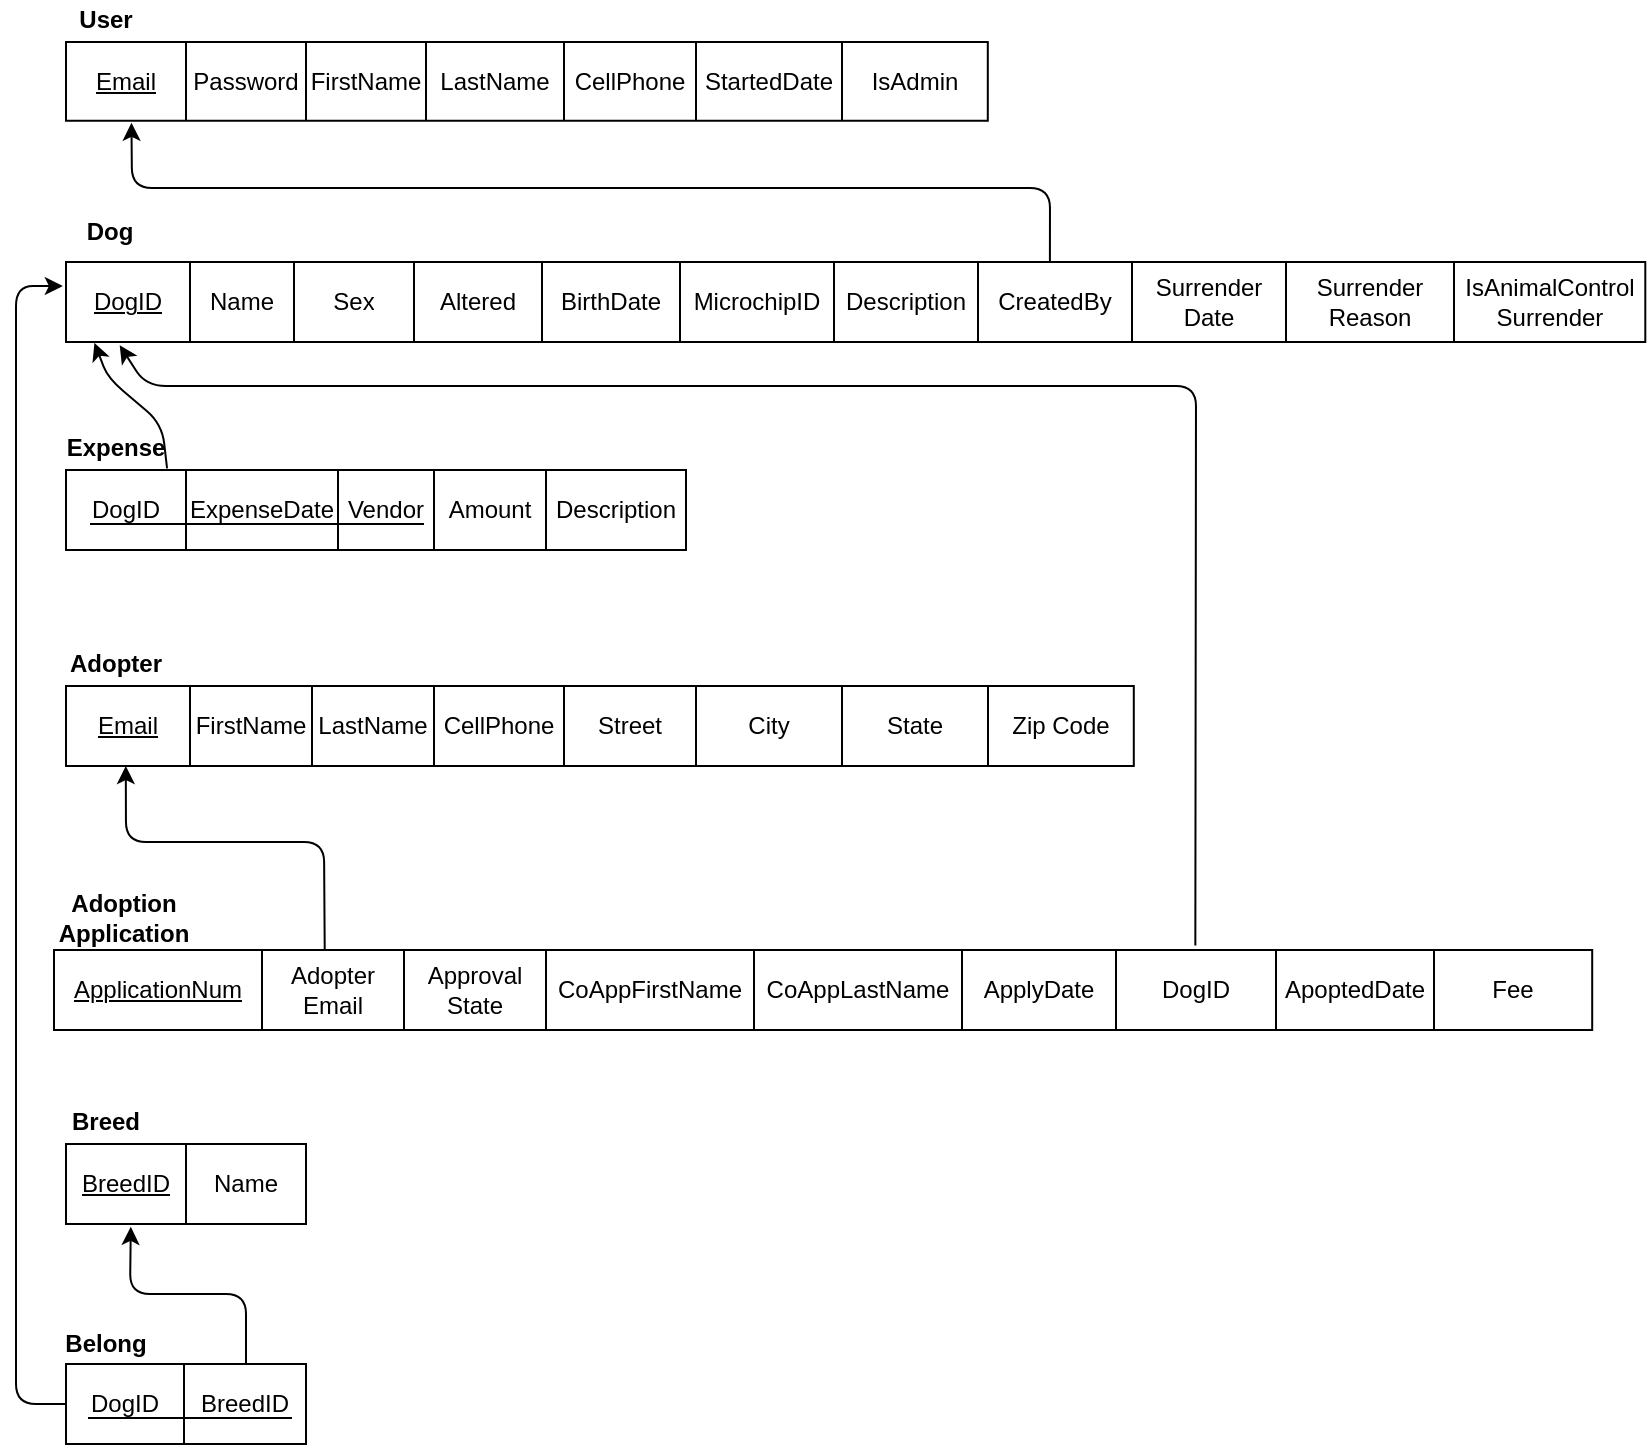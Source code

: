 <mxfile version="13.3.5" type="device"><diagram id="C5RBs43oDa-KdzZeNtuy" name="Page-1"><mxGraphModel dx="1129" dy="769" grid="0" gridSize="10" guides="1" tooltips="1" connect="1" arrows="1" fold="1" page="1" pageScale="1" pageWidth="850" pageHeight="1100" math="0" shadow="0"><root><mxCell id="WIyWlLk6GJQsqaUBKTNV-0"/><mxCell id="WIyWlLk6GJQsqaUBKTNV-1" parent="WIyWlLk6GJQsqaUBKTNV-0"/><mxCell id="q_MDOmXd12CW5yvwJLpx-21" value="Dog" style="text;html=1;strokeColor=none;fillColor=none;align=center;verticalAlign=middle;whiteSpace=wrap;rounded=0;fontStyle=1" parent="WIyWlLk6GJQsqaUBKTNV-1" vertex="1"><mxGeometry x="54" y="161" width="40" height="20" as="geometry"/></mxCell><mxCell id="nI-_KHAsBT7BMBNatONw-35" value="" style="group" vertex="1" connectable="0" parent="WIyWlLk6GJQsqaUBKTNV-1"><mxGeometry x="52" y="377" width="533.9" height="61" as="geometry"/></mxCell><mxCell id="nI-_KHAsBT7BMBNatONw-29" value="Adopter" style="text;html=1;strokeColor=none;fillColor=none;align=center;verticalAlign=middle;whiteSpace=wrap;rounded=0;fontStyle=1" vertex="1" parent="nI-_KHAsBT7BMBNatONw-35"><mxGeometry x="4" width="42" height="20" as="geometry"/></mxCell><mxCell id="nI-_KHAsBT7BMBNatONw-21" value="" style="shape=table;html=1;whiteSpace=wrap;startSize=0;container=1;collapsible=0;childLayout=tableLayout;" vertex="1" parent="nI-_KHAsBT7BMBNatONw-35"><mxGeometry y="21" width="533.9" height="40" as="geometry"/></mxCell><mxCell id="nI-_KHAsBT7BMBNatONw-22" value="" style="shape=partialRectangle;html=1;whiteSpace=wrap;collapsible=0;dropTarget=0;pointerEvents=0;fillColor=none;top=0;left=0;bottom=0;right=0;points=[[0,0.5],[1,0.5]];portConstraint=eastwest;" vertex="1" parent="nI-_KHAsBT7BMBNatONw-21"><mxGeometry width="533.9" height="40" as="geometry"/></mxCell><mxCell id="nI-_KHAsBT7BMBNatONw-23" value="Email" style="shape=partialRectangle;html=1;whiteSpace=wrap;connectable=0;overflow=hidden;fillColor=none;top=0;left=0;bottom=0;right=0;fontStyle=4" vertex="1" parent="nI-_KHAsBT7BMBNatONw-22"><mxGeometry width="62" height="40" as="geometry"/></mxCell><mxCell id="nI-_KHAsBT7BMBNatONw-24" value="&lt;span&gt;FirstName&lt;/span&gt;" style="shape=partialRectangle;html=1;whiteSpace=wrap;connectable=0;overflow=hidden;fillColor=none;top=0;left=0;bottom=0;right=0;" vertex="1" parent="nI-_KHAsBT7BMBNatONw-22"><mxGeometry x="62" width="61" height="40" as="geometry"/></mxCell><mxCell id="nI-_KHAsBT7BMBNatONw-25" value="LastName" style="shape=partialRectangle;html=1;whiteSpace=wrap;connectable=0;overflow=hidden;fillColor=none;top=0;left=0;bottom=0;right=0;" vertex="1" parent="nI-_KHAsBT7BMBNatONw-22"><mxGeometry x="123" width="61" height="40" as="geometry"/></mxCell><mxCell id="nI-_KHAsBT7BMBNatONw-26" value="CellPhone" style="shape=partialRectangle;html=1;whiteSpace=wrap;connectable=0;overflow=hidden;fillColor=none;top=0;left=0;bottom=0;right=0;" vertex="1" parent="nI-_KHAsBT7BMBNatONw-22"><mxGeometry x="184" width="65" height="40" as="geometry"/></mxCell><mxCell id="nI-_KHAsBT7BMBNatONw-27" value="Street" style="shape=partialRectangle;html=1;whiteSpace=wrap;connectable=0;overflow=hidden;fillColor=none;top=0;left=0;bottom=0;right=0;" vertex="1" parent="nI-_KHAsBT7BMBNatONw-22"><mxGeometry x="249" width="66" height="40" as="geometry"/></mxCell><mxCell id="nI-_KHAsBT7BMBNatONw-28" value="City" style="shape=partialRectangle;html=1;whiteSpace=wrap;connectable=0;overflow=hidden;fillColor=none;top=0;left=0;bottom=0;right=0;" vertex="1" parent="nI-_KHAsBT7BMBNatONw-22"><mxGeometry x="315" width="73" height="40" as="geometry"/></mxCell><mxCell id="nI-_KHAsBT7BMBNatONw-33" value="State" style="shape=partialRectangle;html=1;whiteSpace=wrap;connectable=0;overflow=hidden;fillColor=none;top=0;left=0;bottom=0;right=0;" vertex="1" parent="nI-_KHAsBT7BMBNatONw-22"><mxGeometry x="388" width="73" height="40" as="geometry"/></mxCell><mxCell id="nI-_KHAsBT7BMBNatONw-34" value="Zip Code" style="shape=partialRectangle;html=1;whiteSpace=wrap;connectable=0;overflow=hidden;fillColor=none;top=0;left=0;bottom=0;right=0;" vertex="1" parent="nI-_KHAsBT7BMBNatONw-22"><mxGeometry x="461" width="73" height="40" as="geometry"/></mxCell><mxCell id="nI-_KHAsBT7BMBNatONw-40" value="" style="endArrow=classic;html=1;exitX=0.623;exitY=-0.01;exitDx=0;exitDy=0;exitPerimeter=0;entryX=0.071;entryY=1.036;entryDx=0;entryDy=0;entryPerimeter=0;rounded=1;" edge="1" parent="WIyWlLk6GJQsqaUBKTNV-1" source="q_MDOmXd12CW5yvwJLpx-15" target="q_MDOmXd12CW5yvwJLpx-7"><mxGeometry width="50" height="50" relative="1" as="geometry"><mxPoint x="561" y="362" as="sourcePoint"/><mxPoint x="91" y="128" as="targetPoint"/><Array as="points"><mxPoint x="544" y="149"/><mxPoint x="85" y="149"/></Array></mxGeometry></mxCell><mxCell id="nI-_KHAsBT7BMBNatONw-48" value="" style="group" vertex="1" connectable="0" parent="WIyWlLk6GJQsqaUBKTNV-1"><mxGeometry x="52" y="269" width="310" height="61" as="geometry"/></mxCell><mxCell id="q_MDOmXd12CW5yvwJLpx-37" value="Expense" style="text;html=1;strokeColor=none;fillColor=none;align=center;verticalAlign=middle;whiteSpace=wrap;rounded=0;fontStyle=1" parent="nI-_KHAsBT7BMBNatONw-48" vertex="1"><mxGeometry width="50" height="20" as="geometry"/></mxCell><mxCell id="q_MDOmXd12CW5yvwJLpx-30" value="" style="shape=table;html=1;whiteSpace=wrap;startSize=0;container=1;collapsible=0;childLayout=tableLayout;" parent="nI-_KHAsBT7BMBNatONw-48" vertex="1"><mxGeometry y="21" width="310" height="40" as="geometry"/></mxCell><mxCell id="q_MDOmXd12CW5yvwJLpx-31" value="" style="shape=partialRectangle;html=1;whiteSpace=wrap;collapsible=0;dropTarget=0;pointerEvents=0;fillColor=none;top=0;left=0;bottom=0;right=0;points=[[0,0.5],[1,0.5]];portConstraint=eastwest;" parent="q_MDOmXd12CW5yvwJLpx-30" vertex="1"><mxGeometry width="310" height="40" as="geometry"/></mxCell><mxCell id="q_MDOmXd12CW5yvwJLpx-32" value="DogID" style="shape=partialRectangle;html=1;whiteSpace=wrap;connectable=0;overflow=hidden;fillColor=none;top=0;left=0;bottom=0;right=0;fontStyle=0" parent="q_MDOmXd12CW5yvwJLpx-31" vertex="1"><mxGeometry width="60" height="40" as="geometry"/></mxCell><mxCell id="q_MDOmXd12CW5yvwJLpx-33" value="ExpenseDate" style="shape=partialRectangle;html=1;whiteSpace=wrap;connectable=0;overflow=hidden;fillColor=none;top=0;left=0;bottom=0;right=0;fontStyle=0" parent="q_MDOmXd12CW5yvwJLpx-31" vertex="1"><mxGeometry x="60" width="76" height="40" as="geometry"/></mxCell><mxCell id="q_MDOmXd12CW5yvwJLpx-34" value="Vendor" style="shape=partialRectangle;html=1;whiteSpace=wrap;connectable=0;overflow=hidden;fillColor=none;top=0;left=0;bottom=0;right=0;fontStyle=0" parent="q_MDOmXd12CW5yvwJLpx-31" vertex="1"><mxGeometry x="136" width="48" height="40" as="geometry"/></mxCell><mxCell id="q_MDOmXd12CW5yvwJLpx-35" value="Amount" style="shape=partialRectangle;html=1;whiteSpace=wrap;connectable=0;overflow=hidden;fillColor=none;top=0;left=0;bottom=0;right=0;" parent="q_MDOmXd12CW5yvwJLpx-31" vertex="1"><mxGeometry x="184" width="56" height="40" as="geometry"/></mxCell><mxCell id="q_MDOmXd12CW5yvwJLpx-36" value="Description" style="shape=partialRectangle;html=1;whiteSpace=wrap;connectable=0;overflow=hidden;fillColor=none;top=0;left=0;bottom=0;right=0;" parent="q_MDOmXd12CW5yvwJLpx-31" vertex="1"><mxGeometry x="240" width="70" height="40" as="geometry"/></mxCell><mxCell id="q_MDOmXd12CW5yvwJLpx-84" value="" style="endArrow=none;html=1;" parent="q_MDOmXd12CW5yvwJLpx-30" edge="1"><mxGeometry width="50" height="50" relative="1" as="geometry"><mxPoint x="12" y="27" as="sourcePoint"/><mxPoint x="179" y="27" as="targetPoint"/></mxGeometry></mxCell><mxCell id="nI-_KHAsBT7BMBNatONw-49" value="" style="endArrow=classic;html=1;entryX=0.018;entryY=1.01;entryDx=0;entryDy=0;entryPerimeter=0;exitX=0.163;exitY=-0.02;exitDx=0;exitDy=0;exitPerimeter=0;" edge="1" parent="WIyWlLk6GJQsqaUBKTNV-1" source="q_MDOmXd12CW5yvwJLpx-31" target="q_MDOmXd12CW5yvwJLpx-15"><mxGeometry width="50" height="50" relative="1" as="geometry"><mxPoint x="99" y="307" as="sourcePoint"/><mxPoint x="611" y="221" as="targetPoint"/><Array as="points"><mxPoint x="100" y="267"/><mxPoint x="73" y="244"/></Array></mxGeometry></mxCell><mxCell id="nI-_KHAsBT7BMBNatONw-54" value="" style="endArrow=classic;html=1;entryX=0.056;entryY=1;entryDx=0;entryDy=0;entryPerimeter=0;exitX=0.176;exitY=-0.005;exitDx=0;exitDy=0;exitPerimeter=0;" edge="1" parent="WIyWlLk6GJQsqaUBKTNV-1" source="q_MDOmXd12CW5yvwJLpx-39" target="nI-_KHAsBT7BMBNatONw-22"><mxGeometry width="50" height="50" relative="1" as="geometry"><mxPoint x="869" y="532" as="sourcePoint"/><mxPoint x="919" y="482" as="targetPoint"/><Array as="points"><mxPoint x="181" y="476"/><mxPoint x="82" y="476"/></Array></mxGeometry></mxCell><mxCell id="nI-_KHAsBT7BMBNatONw-59" value="" style="endArrow=classic;html=1;exitX=0;exitY=0.5;exitDx=0;exitDy=0;entryX=-0.002;entryY=0.3;entryDx=0;entryDy=0;entryPerimeter=0;" edge="1" parent="WIyWlLk6GJQsqaUBKTNV-1" source="q_MDOmXd12CW5yvwJLpx-55" target="q_MDOmXd12CW5yvwJLpx-15"><mxGeometry width="50" height="50" relative="1" as="geometry"><mxPoint x="-23" y="785" as="sourcePoint"/><mxPoint x="27" y="735" as="targetPoint"/><Array as="points"><mxPoint x="27" y="757"/><mxPoint x="27" y="198"/></Array></mxGeometry></mxCell><mxCell id="nI-_KHAsBT7BMBNatONw-60" value="" style="endArrow=classic;html=1;exitX=0.75;exitY=0.005;exitDx=0;exitDy=0;exitPerimeter=0;entryX=0.27;entryY=1.035;entryDx=0;entryDy=0;entryPerimeter=0;" edge="1" parent="WIyWlLk6GJQsqaUBKTNV-1" source="q_MDOmXd12CW5yvwJLpx-55" target="nI-_KHAsBT7BMBNatONw-43"><mxGeometry width="50" height="50" relative="1" as="geometry"><mxPoint x="-59" y="828" as="sourcePoint"/><mxPoint x="-9" y="778" as="targetPoint"/><Array as="points"><mxPoint x="142" y="702"/><mxPoint x="84" y="702"/></Array></mxGeometry></mxCell><mxCell id="nI-_KHAsBT7BMBNatONw-65" value="" style="endArrow=classic;html=1;exitX=0.742;exitY=-0.055;exitDx=0;exitDy=0;exitPerimeter=0;entryX=0.034;entryY=1.04;entryDx=0;entryDy=0;entryPerimeter=0;" edge="1" parent="WIyWlLk6GJQsqaUBKTNV-1" source="q_MDOmXd12CW5yvwJLpx-39" target="q_MDOmXd12CW5yvwJLpx-15"><mxGeometry width="50" height="50" relative="1" as="geometry"><mxPoint x="878" y="461" as="sourcePoint"/><mxPoint x="92" y="228" as="targetPoint"/><Array as="points"><mxPoint x="617" y="248"/><mxPoint x="92" y="248"/></Array></mxGeometry></mxCell><mxCell id="q_MDOmXd12CW5yvwJLpx-14" value="" style="shape=table;whiteSpace=wrap;startSize=0;container=1;collapsible=0;childLayout=tableLayout;html=1;" parent="WIyWlLk6GJQsqaUBKTNV-1" vertex="1"><mxGeometry x="52" y="186" width="789.65" height="40" as="geometry"/></mxCell><mxCell id="q_MDOmXd12CW5yvwJLpx-15" value="" style="shape=partialRectangle;html=1;whiteSpace=wrap;collapsible=0;dropTarget=0;pointerEvents=0;fillColor=none;top=0;left=0;bottom=0;right=0;points=[[0,0.5],[1,0.5]];portConstraint=eastwest;" parent="q_MDOmXd12CW5yvwJLpx-14" vertex="1"><mxGeometry width="789.65" height="40" as="geometry"/></mxCell><mxCell id="q_MDOmXd12CW5yvwJLpx-16" value="DogID" style="shape=partialRectangle;html=1;whiteSpace=wrap;connectable=0;overflow=hidden;fillColor=none;top=0;left=0;bottom=0;right=0;fontStyle=4" parent="q_MDOmXd12CW5yvwJLpx-15" vertex="1"><mxGeometry width="62" height="40" as="geometry"/></mxCell><mxCell id="q_MDOmXd12CW5yvwJLpx-17" value="Name" style="shape=partialRectangle;html=1;whiteSpace=wrap;connectable=0;overflow=hidden;fillColor=none;top=0;left=0;bottom=0;right=0;" parent="q_MDOmXd12CW5yvwJLpx-15" vertex="1"><mxGeometry x="62" width="52" height="40" as="geometry"/></mxCell><mxCell id="q_MDOmXd12CW5yvwJLpx-18" value="Sex" style="shape=partialRectangle;html=1;whiteSpace=wrap;connectable=0;overflow=hidden;fillColor=none;top=0;left=0;bottom=0;right=0;" parent="q_MDOmXd12CW5yvwJLpx-15" vertex="1"><mxGeometry x="114" width="60" height="40" as="geometry"/></mxCell><mxCell id="q_MDOmXd12CW5yvwJLpx-19" value="Altered" style="shape=partialRectangle;html=1;whiteSpace=wrap;connectable=0;overflow=hidden;fillColor=none;top=0;left=0;bottom=0;right=0;" parent="q_MDOmXd12CW5yvwJLpx-15" vertex="1"><mxGeometry x="174" width="64" height="40" as="geometry"/></mxCell><mxCell id="nI-_KHAsBT7BMBNatONw-37" value="BirthDate" style="shape=partialRectangle;html=1;whiteSpace=wrap;connectable=0;overflow=hidden;fillColor=none;top=0;left=0;bottom=0;right=0;fontStyle=0;strokeColor=none;" vertex="1" parent="q_MDOmXd12CW5yvwJLpx-15"><mxGeometry x="238" width="69" height="40" as="geometry"/></mxCell><mxCell id="q_MDOmXd12CW5yvwJLpx-20" value="MicrochipID" style="shape=partialRectangle;html=1;whiteSpace=wrap;connectable=0;overflow=hidden;fillColor=none;top=0;left=0;bottom=0;right=0;fontStyle=0" parent="q_MDOmXd12CW5yvwJLpx-15" vertex="1"><mxGeometry x="307" width="77" height="40" as="geometry"/></mxCell><mxCell id="q_MDOmXd12CW5yvwJLpx-72" value="Description" style="shape=partialRectangle;html=1;whiteSpace=wrap;connectable=0;overflow=hidden;fillColor=none;top=0;left=0;bottom=0;right=0;fontStyle=0" parent="q_MDOmXd12CW5yvwJLpx-15" vertex="1"><mxGeometry x="384" width="72" height="40" as="geometry"/></mxCell><mxCell id="nI-_KHAsBT7BMBNatONw-66" value="&lt;span&gt;CreatedBy&lt;/span&gt;" style="shape=partialRectangle;html=1;whiteSpace=wrap;connectable=0;overflow=hidden;fillColor=none;top=0;left=0;bottom=0;right=0;fontStyle=0" vertex="1" parent="q_MDOmXd12CW5yvwJLpx-15"><mxGeometry x="456" width="77" height="40" as="geometry"/></mxCell><mxCell id="q_MDOmXd12CW5yvwJLpx-73" value="Surrender&lt;br&gt;Date" style="shape=partialRectangle;html=1;whiteSpace=wrap;connectable=0;overflow=hidden;fillColor=none;top=0;left=0;bottom=0;right=0;fontStyle=0" parent="q_MDOmXd12CW5yvwJLpx-15" vertex="1"><mxGeometry x="533" width="77" height="40" as="geometry"/></mxCell><mxCell id="q_MDOmXd12CW5yvwJLpx-74" value="Surrender&lt;br&gt;Reason" style="shape=partialRectangle;html=1;whiteSpace=wrap;connectable=0;overflow=hidden;fillColor=none;top=0;left=0;bottom=0;right=0;fontStyle=0" parent="q_MDOmXd12CW5yvwJLpx-15" vertex="1"><mxGeometry x="610" width="84" height="40" as="geometry"/></mxCell><mxCell id="nI-_KHAsBT7BMBNatONw-38" value="IsAnimalControl&lt;br&gt;Surrender" style="shape=partialRectangle;html=1;whiteSpace=wrap;connectable=0;overflow=hidden;fillColor=none;top=0;left=0;bottom=0;right=0;fontStyle=0" vertex="1" parent="q_MDOmXd12CW5yvwJLpx-15"><mxGeometry x="694" width="96" height="40" as="geometry"/></mxCell><mxCell id="nI-_KHAsBT7BMBNatONw-67" value="" style="group" vertex="1" connectable="0" parent="WIyWlLk6GJQsqaUBKTNV-1"><mxGeometry x="46" y="504" width="769.1" height="66" as="geometry"/></mxCell><mxCell id="q_MDOmXd12CW5yvwJLpx-45" value="Adoption Application" style="text;html=1;strokeColor=none;fillColor=none;align=center;verticalAlign=middle;whiteSpace=wrap;rounded=0;fontStyle=1" parent="nI-_KHAsBT7BMBNatONw-67" vertex="1"><mxGeometry width="70" height="20" as="geometry"/></mxCell><mxCell id="q_MDOmXd12CW5yvwJLpx-38" value="" style="shape=table;html=1;whiteSpace=wrap;startSize=0;container=1;collapsible=0;childLayout=tableLayout;" parent="nI-_KHAsBT7BMBNatONw-67" vertex="1"><mxGeometry y="26" width="769.1" height="40" as="geometry"/></mxCell><mxCell id="q_MDOmXd12CW5yvwJLpx-39" value="" style="shape=partialRectangle;html=1;whiteSpace=wrap;collapsible=0;dropTarget=0;pointerEvents=0;fillColor=none;top=0;left=0;bottom=0;right=0;points=[[0,0.5],[1,0.5]];portConstraint=eastwest;" parent="q_MDOmXd12CW5yvwJLpx-38" vertex="1"><mxGeometry width="769.1" height="40" as="geometry"/></mxCell><mxCell id="q_MDOmXd12CW5yvwJLpx-40" value="ApplicationNum" style="shape=partialRectangle;html=1;whiteSpace=wrap;connectable=0;overflow=hidden;fillColor=none;top=0;left=0;bottom=0;right=0;fontStyle=4" parent="q_MDOmXd12CW5yvwJLpx-39" vertex="1"><mxGeometry width="104" height="40" as="geometry"/></mxCell><mxCell id="nI-_KHAsBT7BMBNatONw-55" value="Adopter&lt;br&gt;Email" style="shape=partialRectangle;html=1;whiteSpace=wrap;connectable=0;overflow=hidden;fillColor=none;top=0;left=0;bottom=0;right=0;" vertex="1" parent="q_MDOmXd12CW5yvwJLpx-39"><mxGeometry x="104" width="71" height="40" as="geometry"/></mxCell><mxCell id="q_MDOmXd12CW5yvwJLpx-41" value="Approval&lt;br&gt;State" style="shape=partialRectangle;html=1;whiteSpace=wrap;connectable=0;overflow=hidden;fillColor=none;top=0;left=0;bottom=0;right=0;" parent="q_MDOmXd12CW5yvwJLpx-39" vertex="1"><mxGeometry x="175" width="71" height="40" as="geometry"/></mxCell><mxCell id="q_MDOmXd12CW5yvwJLpx-42" value="CoAppFirstName" style="shape=partialRectangle;html=1;whiteSpace=wrap;connectable=0;overflow=hidden;fillColor=none;top=0;left=0;bottom=0;right=0;" parent="q_MDOmXd12CW5yvwJLpx-39" vertex="1"><mxGeometry x="246" width="104" height="40" as="geometry"/></mxCell><mxCell id="q_MDOmXd12CW5yvwJLpx-43" value="CoAppLastName" style="shape=partialRectangle;html=1;whiteSpace=wrap;connectable=0;overflow=hidden;fillColor=none;top=0;left=0;bottom=0;right=0;" parent="q_MDOmXd12CW5yvwJLpx-39" vertex="1"><mxGeometry x="350" width="104" height="40" as="geometry"/></mxCell><mxCell id="q_MDOmXd12CW5yvwJLpx-44" value="ApplyDate" style="shape=partialRectangle;html=1;whiteSpace=wrap;connectable=0;overflow=hidden;fillColor=none;top=0;left=0;bottom=0;right=0;" parent="q_MDOmXd12CW5yvwJLpx-39" vertex="1"><mxGeometry x="454" width="77" height="40" as="geometry"/></mxCell><mxCell id="nI-_KHAsBT7BMBNatONw-62" value="DogID" style="shape=partialRectangle;html=1;whiteSpace=wrap;connectable=0;overflow=hidden;fillColor=none;top=0;left=0;bottom=0;right=0;" vertex="1" parent="q_MDOmXd12CW5yvwJLpx-39"><mxGeometry x="531" width="80" height="40" as="geometry"/></mxCell><mxCell id="nI-_KHAsBT7BMBNatONw-61" value="ApoptedDate" style="shape=partialRectangle;html=1;whiteSpace=wrap;connectable=0;overflow=hidden;fillColor=none;top=0;left=0;bottom=0;right=0;" vertex="1" parent="q_MDOmXd12CW5yvwJLpx-39"><mxGeometry x="611" width="79" height="40" as="geometry"/></mxCell><mxCell id="nI-_KHAsBT7BMBNatONw-63" value="Fee" style="shape=partialRectangle;html=1;whiteSpace=wrap;connectable=0;overflow=hidden;fillColor=none;top=0;left=0;bottom=0;right=0;" vertex="1" parent="q_MDOmXd12CW5yvwJLpx-39"><mxGeometry x="690" width="79" height="40" as="geometry"/></mxCell><mxCell id="nI-_KHAsBT7BMBNatONw-68" value="" style="group" vertex="1" connectable="0" parent="WIyWlLk6GJQsqaUBKTNV-1"><mxGeometry x="52" y="606" width="120" height="61" as="geometry"/></mxCell><mxCell id="nI-_KHAsBT7BMBNatONw-41" value="Breed" style="text;html=1;strokeColor=none;fillColor=none;align=center;verticalAlign=middle;whiteSpace=wrap;rounded=0;fontStyle=1" vertex="1" parent="nI-_KHAsBT7BMBNatONw-68"><mxGeometry width="40" height="20" as="geometry"/></mxCell><mxCell id="nI-_KHAsBT7BMBNatONw-42" value="" style="shape=table;html=1;whiteSpace=wrap;startSize=0;container=1;collapsible=0;childLayout=tableLayout;" vertex="1" parent="nI-_KHAsBT7BMBNatONw-68"><mxGeometry y="21" width="120" height="40" as="geometry"/></mxCell><mxCell id="nI-_KHAsBT7BMBNatONw-43" value="" style="shape=partialRectangle;html=1;whiteSpace=wrap;collapsible=0;dropTarget=0;pointerEvents=0;fillColor=none;top=0;left=0;bottom=0;right=0;points=[[0,0.5],[1,0.5]];portConstraint=eastwest;" vertex="1" parent="nI-_KHAsBT7BMBNatONw-42"><mxGeometry width="120" height="40" as="geometry"/></mxCell><mxCell id="nI-_KHAsBT7BMBNatONw-58" value="BreedID" style="shape=partialRectangle;html=1;whiteSpace=wrap;connectable=0;overflow=hidden;fillColor=none;top=0;left=0;bottom=0;right=0;fontStyle=4" vertex="1" parent="nI-_KHAsBT7BMBNatONw-43"><mxGeometry width="60" height="40" as="geometry"/></mxCell><mxCell id="nI-_KHAsBT7BMBNatONw-44" value="Name" style="shape=partialRectangle;html=1;whiteSpace=wrap;connectable=0;overflow=hidden;fillColor=none;top=0;left=0;bottom=0;right=0;" vertex="1" parent="nI-_KHAsBT7BMBNatONw-43"><mxGeometry x="60" width="60" height="40" as="geometry"/></mxCell><mxCell id="nI-_KHAsBT7BMBNatONw-72" value="" style="group" vertex="1" connectable="0" parent="WIyWlLk6GJQsqaUBKTNV-1"><mxGeometry x="52" y="717" width="120" height="60" as="geometry"/></mxCell><mxCell id="q_MDOmXd12CW5yvwJLpx-61" value="Belong" style="text;html=1;strokeColor=none;fillColor=none;align=center;verticalAlign=middle;whiteSpace=wrap;rounded=0;fontStyle=1" parent="nI-_KHAsBT7BMBNatONw-72" vertex="1"><mxGeometry width="40" height="20" as="geometry"/></mxCell><mxCell id="q_MDOmXd12CW5yvwJLpx-54" value="" style="shape=table;html=1;whiteSpace=wrap;startSize=0;container=1;collapsible=0;childLayout=tableLayout;" parent="nI-_KHAsBT7BMBNatONw-72" vertex="1"><mxGeometry y="20" width="120" height="40" as="geometry"/></mxCell><mxCell id="q_MDOmXd12CW5yvwJLpx-55" value="" style="shape=partialRectangle;html=1;whiteSpace=wrap;collapsible=0;dropTarget=0;pointerEvents=0;fillColor=none;top=0;left=0;bottom=0;right=0;points=[[0,0.5],[1,0.5]];portConstraint=eastwest;" parent="q_MDOmXd12CW5yvwJLpx-54" vertex="1"><mxGeometry width="120" height="40" as="geometry"/></mxCell><mxCell id="q_MDOmXd12CW5yvwJLpx-56" value="DogID" style="shape=partialRectangle;html=1;whiteSpace=wrap;connectable=0;overflow=hidden;fillColor=none;top=0;left=0;bottom=0;right=0;" parent="q_MDOmXd12CW5yvwJLpx-55" vertex="1"><mxGeometry width="59" height="40" as="geometry"/></mxCell><mxCell id="q_MDOmXd12CW5yvwJLpx-57" value="&lt;span&gt;BreedID&lt;/span&gt;" style="shape=partialRectangle;html=1;whiteSpace=wrap;connectable=0;overflow=hidden;fillColor=none;top=0;left=0;bottom=0;right=0;fontStyle=0" parent="q_MDOmXd12CW5yvwJLpx-55" vertex="1"><mxGeometry x="59" width="61" height="40" as="geometry"/></mxCell><mxCell id="nI-_KHAsBT7BMBNatONw-71" value="" style="endArrow=none;html=1;" edge="1" parent="nI-_KHAsBT7BMBNatONw-72"><mxGeometry width="50" height="50" relative="1" as="geometry"><mxPoint x="11" y="47" as="sourcePoint"/><mxPoint x="113" y="47" as="targetPoint"/></mxGeometry></mxCell><mxCell id="nI-_KHAsBT7BMBNatONw-74" value="" style="group" vertex="1" connectable="0" parent="WIyWlLk6GJQsqaUBKTNV-1"><mxGeometry x="52" y="55" width="460.9" height="60.35" as="geometry"/></mxCell><mxCell id="q_MDOmXd12CW5yvwJLpx-6" value="" style="shape=table;html=1;whiteSpace=wrap;startSize=0;container=1;collapsible=0;childLayout=tableLayout;" parent="nI-_KHAsBT7BMBNatONw-74" vertex="1"><mxGeometry y="21" width="460.9" height="39.35" as="geometry"/></mxCell><mxCell id="q_MDOmXd12CW5yvwJLpx-7" value="" style="shape=partialRectangle;html=1;whiteSpace=wrap;collapsible=0;dropTarget=0;pointerEvents=0;fillColor=none;top=0;left=0;bottom=0;right=0;points=[[0,0.5],[1,0.5]];portConstraint=eastwest;" parent="q_MDOmXd12CW5yvwJLpx-6" vertex="1"><mxGeometry width="460.9" height="39" as="geometry"/></mxCell><mxCell id="q_MDOmXd12CW5yvwJLpx-8" value="Email" style="shape=partialRectangle;html=1;whiteSpace=wrap;connectable=0;overflow=hidden;fillColor=none;top=0;left=0;bottom=0;right=0;fontStyle=4" parent="q_MDOmXd12CW5yvwJLpx-7" vertex="1"><mxGeometry width="60" height="39" as="geometry"/></mxCell><mxCell id="q_MDOmXd12CW5yvwJLpx-9" value="Password" style="shape=partialRectangle;html=1;whiteSpace=wrap;connectable=0;overflow=hidden;fillColor=none;top=0;left=0;bottom=0;right=0;" parent="q_MDOmXd12CW5yvwJLpx-7" vertex="1"><mxGeometry x="60" width="60" height="39" as="geometry"/></mxCell><mxCell id="q_MDOmXd12CW5yvwJLpx-10" value="&lt;span&gt;FirstName&lt;/span&gt;" style="shape=partialRectangle;html=1;whiteSpace=wrap;connectable=0;overflow=hidden;fillColor=none;top=0;left=0;bottom=0;right=0;" parent="q_MDOmXd12CW5yvwJLpx-7" vertex="1"><mxGeometry x="120" width="60" height="39" as="geometry"/></mxCell><mxCell id="q_MDOmXd12CW5yvwJLpx-11" value="LastName" style="shape=partialRectangle;html=1;whiteSpace=wrap;connectable=0;overflow=hidden;fillColor=none;top=0;left=0;bottom=0;right=0;" parent="q_MDOmXd12CW5yvwJLpx-7" vertex="1"><mxGeometry x="180" width="69" height="39" as="geometry"/></mxCell><mxCell id="q_MDOmXd12CW5yvwJLpx-12" value="CellPhone" style="shape=partialRectangle;html=1;whiteSpace=wrap;connectable=0;overflow=hidden;fillColor=none;top=0;left=0;bottom=0;right=0;" parent="q_MDOmXd12CW5yvwJLpx-7" vertex="1"><mxGeometry x="249" width="66" height="39" as="geometry"/></mxCell><mxCell id="q_MDOmXd12CW5yvwJLpx-71" value="StartedDate" style="shape=partialRectangle;html=1;whiteSpace=wrap;connectable=0;overflow=hidden;fillColor=none;top=0;left=0;bottom=0;right=0;" parent="q_MDOmXd12CW5yvwJLpx-7" vertex="1"><mxGeometry x="315" width="73" height="39" as="geometry"/></mxCell><mxCell id="nI-_KHAsBT7BMBNatONw-73" value="IsAdmin" style="shape=partialRectangle;html=1;whiteSpace=wrap;connectable=0;overflow=hidden;fillColor=none;top=0;left=0;bottom=0;right=0;" vertex="1" parent="q_MDOmXd12CW5yvwJLpx-7"><mxGeometry x="388" width="73" height="39" as="geometry"/></mxCell><mxCell id="q_MDOmXd12CW5yvwJLpx-13" value="User" style="text;html=1;strokeColor=none;fillColor=none;align=center;verticalAlign=middle;whiteSpace=wrap;rounded=0;fontStyle=1" parent="nI-_KHAsBT7BMBNatONw-74" vertex="1"><mxGeometry width="40" height="20" as="geometry"/></mxCell></root></mxGraphModel></diagram></mxfile>